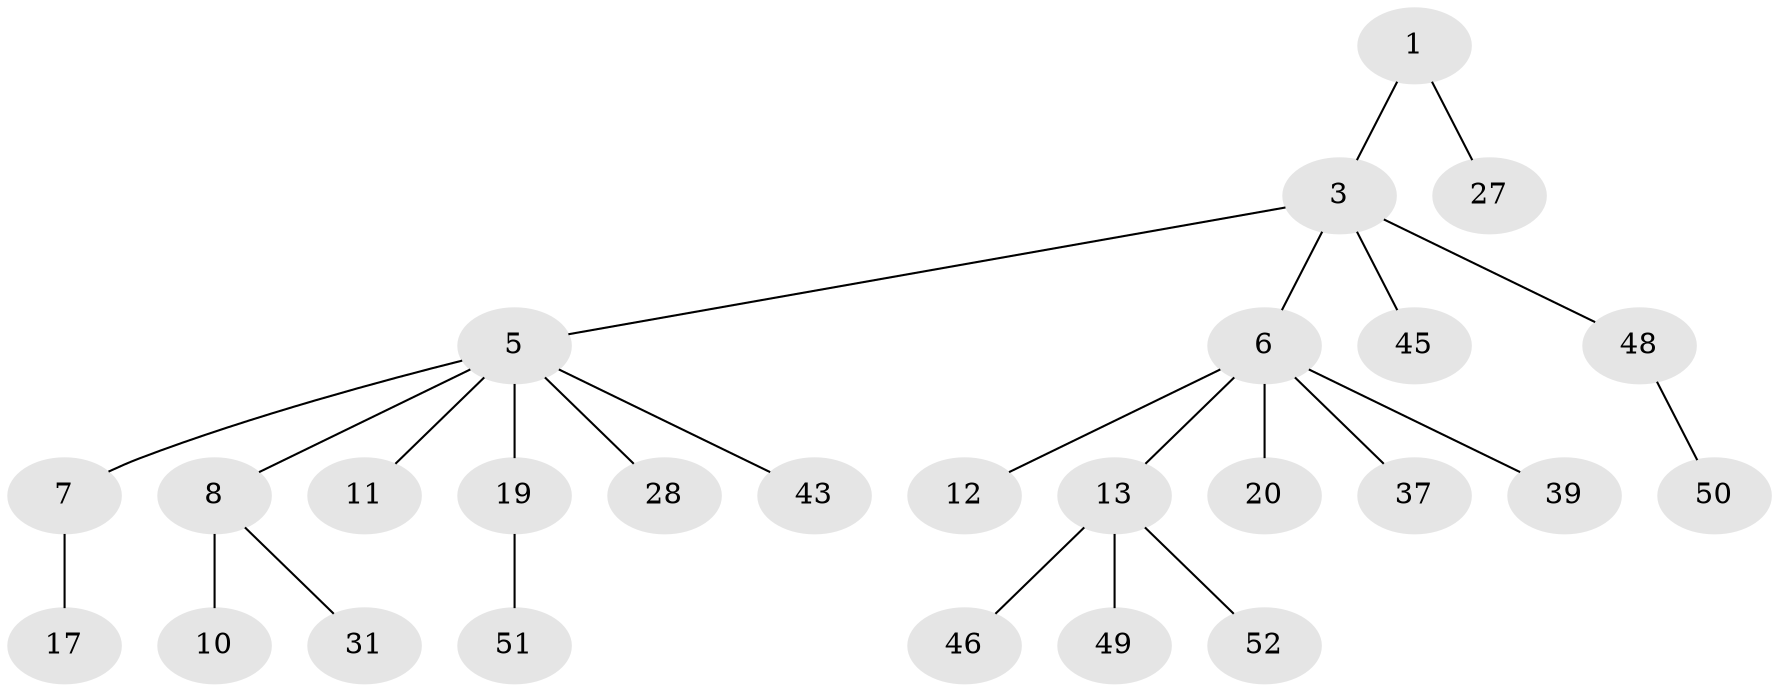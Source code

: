 // original degree distribution, {3: 0.09615384615384616, 5: 0.019230769230769232, 1: 0.4807692307692308, 7: 0.019230769230769232, 6: 0.038461538461538464, 2: 0.3269230769230769, 4: 0.019230769230769232}
// Generated by graph-tools (version 1.1) at 2025/15/03/09/25 04:15:32]
// undirected, 26 vertices, 25 edges
graph export_dot {
graph [start="1"]
  node [color=gray90,style=filled];
  1 [super="+2+22+15"];
  3 [super="+4+30"];
  5 [super="+14+24"];
  6 [super="+25"];
  7;
  8 [super="+9"];
  10;
  11 [super="+23"];
  12;
  13 [super="+18+29+32+16"];
  17;
  19;
  20 [super="+33"];
  27 [super="+38"];
  28;
  31 [super="+47"];
  37;
  39 [super="+40"];
  43;
  45;
  46;
  48;
  49;
  50;
  51;
  52;
  1 -- 3;
  1 -- 27;
  3 -- 5;
  3 -- 6;
  3 -- 48;
  3 -- 45;
  5 -- 7;
  5 -- 8;
  5 -- 11;
  5 -- 43;
  5 -- 19;
  5 -- 28;
  6 -- 12;
  6 -- 13;
  6 -- 20;
  6 -- 37;
  6 -- 39;
  7 -- 17;
  8 -- 10;
  8 -- 31;
  13 -- 49;
  13 -- 52;
  13 -- 46;
  19 -- 51;
  48 -- 50;
}

